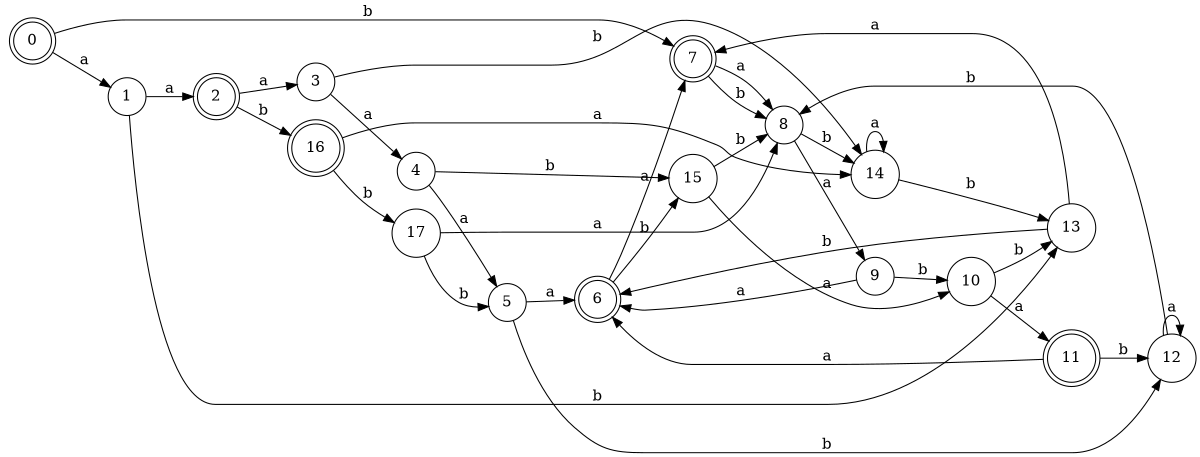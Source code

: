 digraph n15_9 {
__start0 [label="" shape="none"];

rankdir=LR;
size="8,5";

s0 [style="rounded,filled", color="black", fillcolor="white" shape="doublecircle", label="0"];
s1 [style="filled", color="black", fillcolor="white" shape="circle", label="1"];
s2 [style="rounded,filled", color="black", fillcolor="white" shape="doublecircle", label="2"];
s3 [style="filled", color="black", fillcolor="white" shape="circle", label="3"];
s4 [style="filled", color="black", fillcolor="white" shape="circle", label="4"];
s5 [style="filled", color="black", fillcolor="white" shape="circle", label="5"];
s6 [style="rounded,filled", color="black", fillcolor="white" shape="doublecircle", label="6"];
s7 [style="rounded,filled", color="black", fillcolor="white" shape="doublecircle", label="7"];
s8 [style="filled", color="black", fillcolor="white" shape="circle", label="8"];
s9 [style="filled", color="black", fillcolor="white" shape="circle", label="9"];
s10 [style="filled", color="black", fillcolor="white" shape="circle", label="10"];
s11 [style="rounded,filled", color="black", fillcolor="white" shape="doublecircle", label="11"];
s12 [style="filled", color="black", fillcolor="white" shape="circle", label="12"];
s13 [style="filled", color="black", fillcolor="white" shape="circle", label="13"];
s14 [style="filled", color="black", fillcolor="white" shape="circle", label="14"];
s15 [style="filled", color="black", fillcolor="white" shape="circle", label="15"];
s16 [style="rounded,filled", color="black", fillcolor="white" shape="doublecircle", label="16"];
s17 [style="filled", color="black", fillcolor="white" shape="circle", label="17"];
s0 -> s1 [label="a"];
s0 -> s7 [label="b"];
s1 -> s2 [label="a"];
s1 -> s13 [label="b"];
s2 -> s3 [label="a"];
s2 -> s16 [label="b"];
s3 -> s4 [label="a"];
s3 -> s14 [label="b"];
s4 -> s5 [label="a"];
s4 -> s15 [label="b"];
s5 -> s6 [label="a"];
s5 -> s12 [label="b"];
s6 -> s7 [label="a"];
s6 -> s15 [label="b"];
s7 -> s8 [label="a"];
s7 -> s8 [label="b"];
s8 -> s9 [label="a"];
s8 -> s14 [label="b"];
s9 -> s6 [label="a"];
s9 -> s10 [label="b"];
s10 -> s11 [label="a"];
s10 -> s13 [label="b"];
s11 -> s6 [label="a"];
s11 -> s12 [label="b"];
s12 -> s12 [label="a"];
s12 -> s8 [label="b"];
s13 -> s7 [label="a"];
s13 -> s6 [label="b"];
s14 -> s14 [label="a"];
s14 -> s13 [label="b"];
s15 -> s10 [label="a"];
s15 -> s8 [label="b"];
s16 -> s14 [label="a"];
s16 -> s17 [label="b"];
s17 -> s8 [label="a"];
s17 -> s5 [label="b"];

}